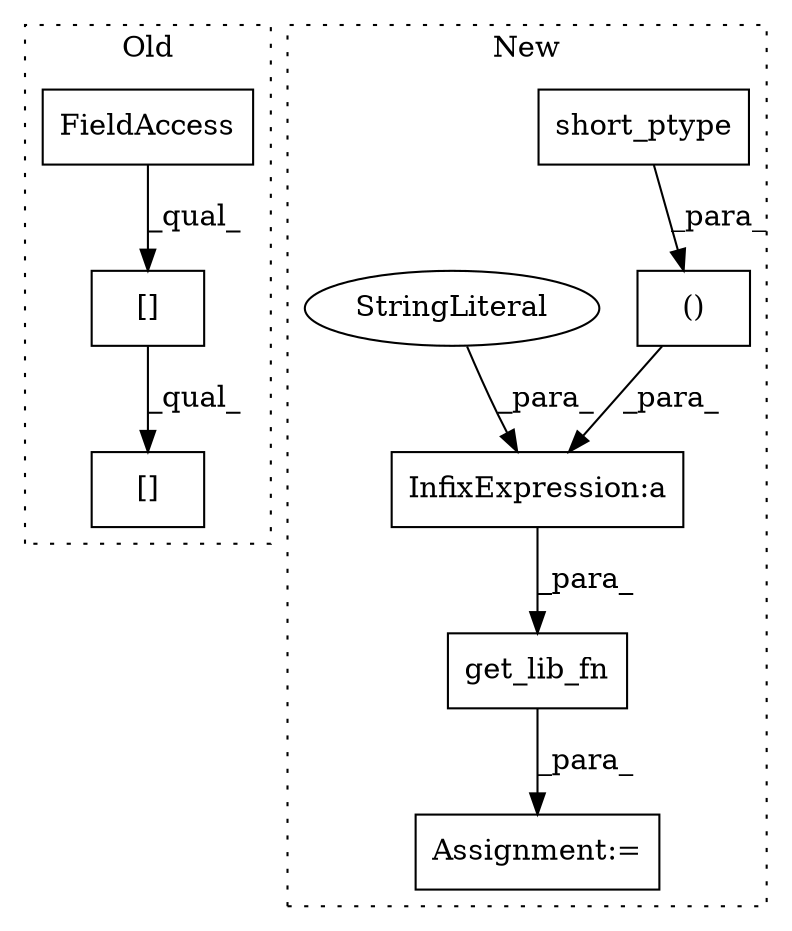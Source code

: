digraph G {
subgraph cluster0 {
1 [label="[]" a="2" s="2262,2296" l="25,1" shape="box"];
3 [label="FieldAccess" a="22" s="2262" l="24" shape="box"];
6 [label="[]" a="2" s="2262,2307" l="36,1" shape="box"];
label = "Old";
style="dotted";
}
subgraph cluster1 {
2 [label="short_ptype" a="32" s="539,560" l="12,1" shape="box"];
4 [label="InfixExpression:a" a="27" s="525" l="8" shape="box"];
5 [label="()" a="106" s="533" l="50" shape="box"];
7 [label="Assignment:=" a="7" s="483" l="1" shape="box"];
8 [label="StringLiteral" a="45" s="501" l="24" shape="ellipse"];
9 [label="get_lib_fn" a="32" s="490,583" l="11,2" shape="box"];
label = "New";
style="dotted";
}
1 -> 6 [label="_qual_"];
2 -> 5 [label="_para_"];
3 -> 1 [label="_qual_"];
4 -> 9 [label="_para_"];
5 -> 4 [label="_para_"];
8 -> 4 [label="_para_"];
9 -> 7 [label="_para_"];
}